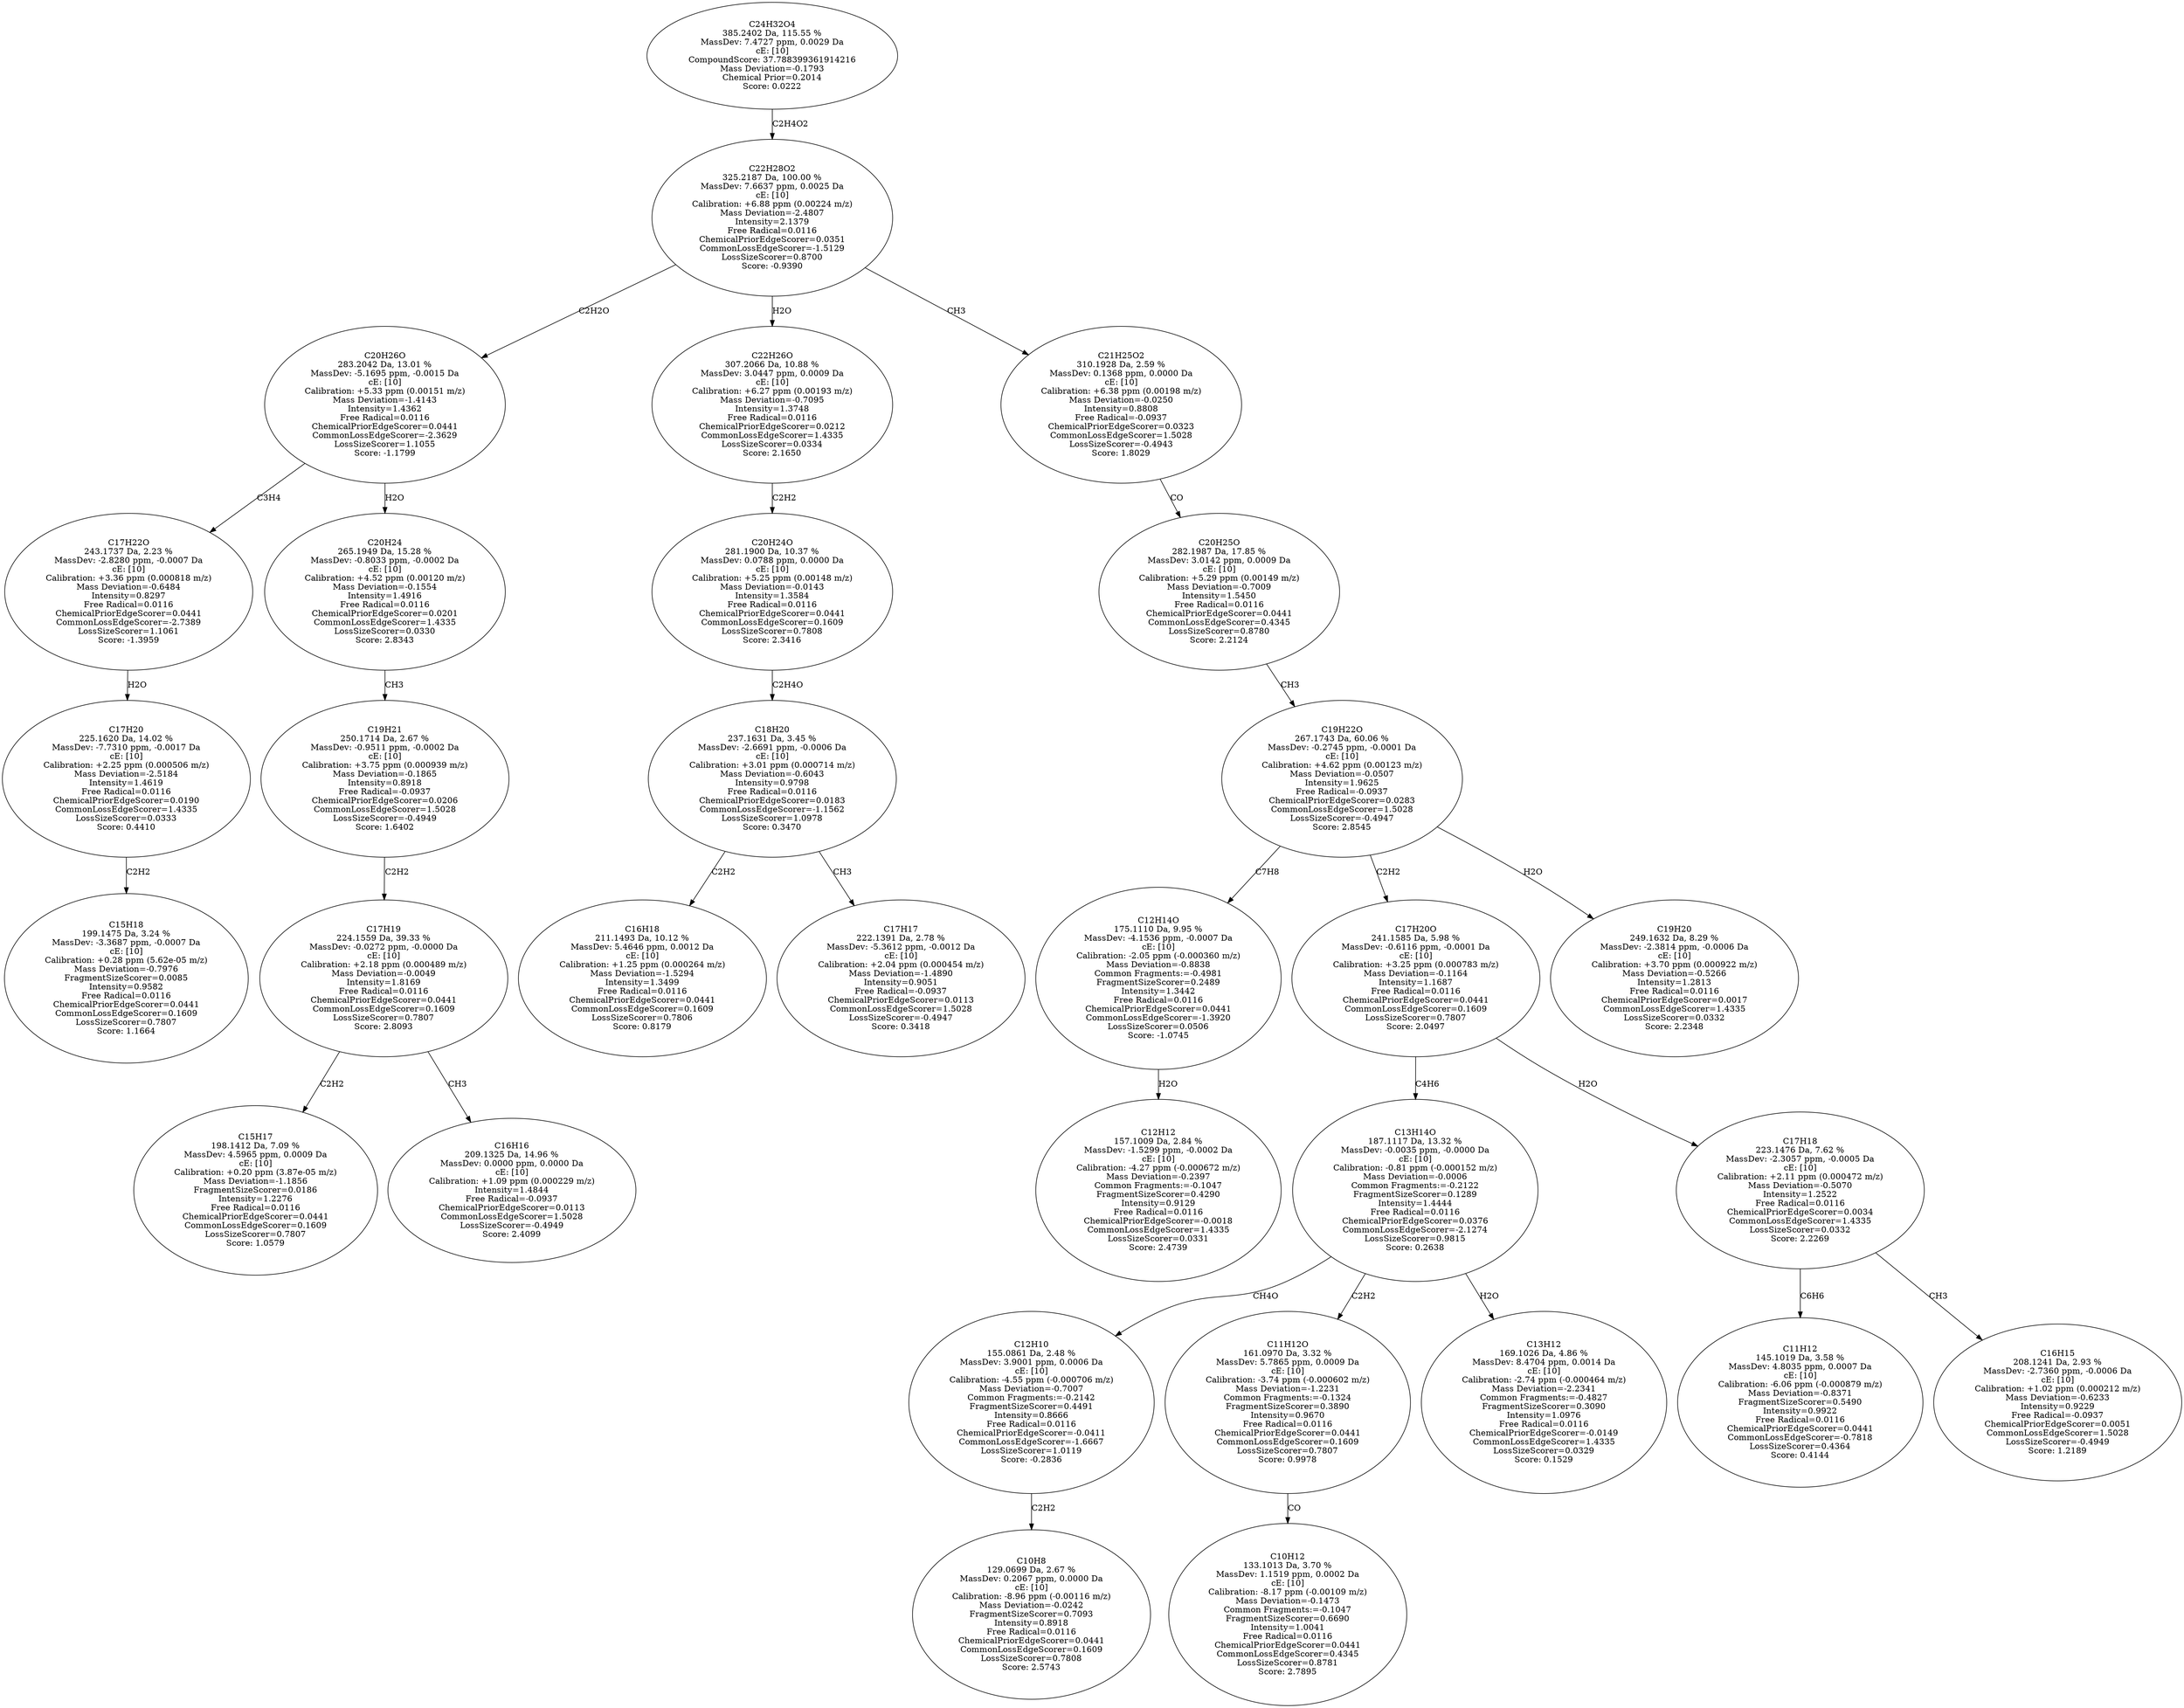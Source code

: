 strict digraph {
v1 [label="C15H18\n199.1475 Da, 3.24 %\nMassDev: -3.3687 ppm, -0.0007 Da\ncE: [10]\nCalibration: +0.28 ppm (5.62e-05 m/z)\nMass Deviation=-0.7976\nFragmentSizeScorer=0.0085\nIntensity=0.9582\nFree Radical=0.0116\nChemicalPriorEdgeScorer=0.0441\nCommonLossEdgeScorer=0.1609\nLossSizeScorer=0.7807\nScore: 1.1664"];
v2 [label="C17H20\n225.1620 Da, 14.02 %\nMassDev: -7.7310 ppm, -0.0017 Da\ncE: [10]\nCalibration: +2.25 ppm (0.000506 m/z)\nMass Deviation=-2.5184\nIntensity=1.4619\nFree Radical=0.0116\nChemicalPriorEdgeScorer=0.0190\nCommonLossEdgeScorer=1.4335\nLossSizeScorer=0.0333\nScore: 0.4410"];
v3 [label="C17H22O\n243.1737 Da, 2.23 %\nMassDev: -2.8280 ppm, -0.0007 Da\ncE: [10]\nCalibration: +3.36 ppm (0.000818 m/z)\nMass Deviation=-0.6484\nIntensity=0.8297\nFree Radical=0.0116\nChemicalPriorEdgeScorer=0.0441\nCommonLossEdgeScorer=-2.7389\nLossSizeScorer=1.1061\nScore: -1.3959"];
v4 [label="C15H17\n198.1412 Da, 7.09 %\nMassDev: 4.5965 ppm, 0.0009 Da\ncE: [10]\nCalibration: +0.20 ppm (3.87e-05 m/z)\nMass Deviation=-1.1856\nFragmentSizeScorer=0.0186\nIntensity=1.2276\nFree Radical=0.0116\nChemicalPriorEdgeScorer=0.0441\nCommonLossEdgeScorer=0.1609\nLossSizeScorer=0.7807\nScore: 1.0579"];
v5 [label="C16H16\n209.1325 Da, 14.96 %\nMassDev: 0.0000 ppm, 0.0000 Da\ncE: [10]\nCalibration: +1.09 ppm (0.000229 m/z)\nIntensity=1.4844\nFree Radical=-0.0937\nChemicalPriorEdgeScorer=0.0113\nCommonLossEdgeScorer=1.5028\nLossSizeScorer=-0.4949\nScore: 2.4099"];
v6 [label="C17H19\n224.1559 Da, 39.33 %\nMassDev: -0.0272 ppm, -0.0000 Da\ncE: [10]\nCalibration: +2.18 ppm (0.000489 m/z)\nMass Deviation=-0.0049\nIntensity=1.8169\nFree Radical=0.0116\nChemicalPriorEdgeScorer=0.0441\nCommonLossEdgeScorer=0.1609\nLossSizeScorer=0.7807\nScore: 2.8093"];
v7 [label="C19H21\n250.1714 Da, 2.67 %\nMassDev: -0.9511 ppm, -0.0002 Da\ncE: [10]\nCalibration: +3.75 ppm (0.000939 m/z)\nMass Deviation=-0.1865\nIntensity=0.8918\nFree Radical=-0.0937\nChemicalPriorEdgeScorer=0.0206\nCommonLossEdgeScorer=1.5028\nLossSizeScorer=-0.4949\nScore: 1.6402"];
v8 [label="C20H24\n265.1949 Da, 15.28 %\nMassDev: -0.8033 ppm, -0.0002 Da\ncE: [10]\nCalibration: +4.52 ppm (0.00120 m/z)\nMass Deviation=-0.1554\nIntensity=1.4916\nFree Radical=0.0116\nChemicalPriorEdgeScorer=0.0201\nCommonLossEdgeScorer=1.4335\nLossSizeScorer=0.0330\nScore: 2.8343"];
v9 [label="C20H26O\n283.2042 Da, 13.01 %\nMassDev: -5.1695 ppm, -0.0015 Da\ncE: [10]\nCalibration: +5.33 ppm (0.00151 m/z)\nMass Deviation=-1.4143\nIntensity=1.4362\nFree Radical=0.0116\nChemicalPriorEdgeScorer=0.0441\nCommonLossEdgeScorer=-2.3629\nLossSizeScorer=1.1055\nScore: -1.1799"];
v10 [label="C16H18\n211.1493 Da, 10.12 %\nMassDev: 5.4646 ppm, 0.0012 Da\ncE: [10]\nCalibration: +1.25 ppm (0.000264 m/z)\nMass Deviation=-1.5294\nIntensity=1.3499\nFree Radical=0.0116\nChemicalPriorEdgeScorer=0.0441\nCommonLossEdgeScorer=0.1609\nLossSizeScorer=0.7806\nScore: 0.8179"];
v11 [label="C17H17\n222.1391 Da, 2.78 %\nMassDev: -5.3612 ppm, -0.0012 Da\ncE: [10]\nCalibration: +2.04 ppm (0.000454 m/z)\nMass Deviation=-1.4890\nIntensity=0.9051\nFree Radical=-0.0937\nChemicalPriorEdgeScorer=0.0113\nCommonLossEdgeScorer=1.5028\nLossSizeScorer=-0.4947\nScore: 0.3418"];
v12 [label="C18H20\n237.1631 Da, 3.45 %\nMassDev: -2.6691 ppm, -0.0006 Da\ncE: [10]\nCalibration: +3.01 ppm (0.000714 m/z)\nMass Deviation=-0.6043\nIntensity=0.9798\nFree Radical=0.0116\nChemicalPriorEdgeScorer=0.0183\nCommonLossEdgeScorer=-1.1562\nLossSizeScorer=1.0978\nScore: 0.3470"];
v13 [label="C20H24O\n281.1900 Da, 10.37 %\nMassDev: 0.0788 ppm, 0.0000 Da\ncE: [10]\nCalibration: +5.25 ppm (0.00148 m/z)\nMass Deviation=-0.0143\nIntensity=1.3584\nFree Radical=0.0116\nChemicalPriorEdgeScorer=0.0441\nCommonLossEdgeScorer=0.1609\nLossSizeScorer=0.7808\nScore: 2.3416"];
v14 [label="C22H26O\n307.2066 Da, 10.88 %\nMassDev: 3.0447 ppm, 0.0009 Da\ncE: [10]\nCalibration: +6.27 ppm (0.00193 m/z)\nMass Deviation=-0.7095\nIntensity=1.3748\nFree Radical=0.0116\nChemicalPriorEdgeScorer=0.0212\nCommonLossEdgeScorer=1.4335\nLossSizeScorer=0.0334\nScore: 2.1650"];
v15 [label="C12H12\n157.1009 Da, 2.84 %\nMassDev: -1.5299 ppm, -0.0002 Da\ncE: [10]\nCalibration: -4.27 ppm (-0.000672 m/z)\nMass Deviation=-0.2397\nCommon Fragments:=-0.1047\nFragmentSizeScorer=0.4290\nIntensity=0.9129\nFree Radical=0.0116\nChemicalPriorEdgeScorer=-0.0018\nCommonLossEdgeScorer=1.4335\nLossSizeScorer=0.0331\nScore: 2.4739"];
v16 [label="C12H14O\n175.1110 Da, 9.95 %\nMassDev: -4.1536 ppm, -0.0007 Da\ncE: [10]\nCalibration: -2.05 ppm (-0.000360 m/z)\nMass Deviation=-0.8838\nCommon Fragments:=-0.4981\nFragmentSizeScorer=0.2489\nIntensity=1.3442\nFree Radical=0.0116\nChemicalPriorEdgeScorer=0.0441\nCommonLossEdgeScorer=-1.3920\nLossSizeScorer=0.0506\nScore: -1.0745"];
v17 [label="C10H8\n129.0699 Da, 2.67 %\nMassDev: 0.2067 ppm, 0.0000 Da\ncE: [10]\nCalibration: -8.96 ppm (-0.00116 m/z)\nMass Deviation=-0.0242\nFragmentSizeScorer=0.7093\nIntensity=0.8918\nFree Radical=0.0116\nChemicalPriorEdgeScorer=0.0441\nCommonLossEdgeScorer=0.1609\nLossSizeScorer=0.7808\nScore: 2.5743"];
v18 [label="C12H10\n155.0861 Da, 2.48 %\nMassDev: 3.9001 ppm, 0.0006 Da\ncE: [10]\nCalibration: -4.55 ppm (-0.000706 m/z)\nMass Deviation=-0.7007\nCommon Fragments:=-0.2142\nFragmentSizeScorer=0.4491\nIntensity=0.8666\nFree Radical=0.0116\nChemicalPriorEdgeScorer=-0.0411\nCommonLossEdgeScorer=-1.6667\nLossSizeScorer=1.0119\nScore: -0.2836"];
v19 [label="C10H12\n133.1013 Da, 3.70 %\nMassDev: 1.1519 ppm, 0.0002 Da\ncE: [10]\nCalibration: -8.17 ppm (-0.00109 m/z)\nMass Deviation=-0.1473\nCommon Fragments:=-0.1047\nFragmentSizeScorer=0.6690\nIntensity=1.0041\nFree Radical=0.0116\nChemicalPriorEdgeScorer=0.0441\nCommonLossEdgeScorer=0.4345\nLossSizeScorer=0.8781\nScore: 2.7895"];
v20 [label="C11H12O\n161.0970 Da, 3.32 %\nMassDev: 5.7865 ppm, 0.0009 Da\ncE: [10]\nCalibration: -3.74 ppm (-0.000602 m/z)\nMass Deviation=-1.2231\nCommon Fragments:=-0.1324\nFragmentSizeScorer=0.3890\nIntensity=0.9670\nFree Radical=0.0116\nChemicalPriorEdgeScorer=0.0441\nCommonLossEdgeScorer=0.1609\nLossSizeScorer=0.7807\nScore: 0.9978"];
v21 [label="C13H12\n169.1026 Da, 4.86 %\nMassDev: 8.4704 ppm, 0.0014 Da\ncE: [10]\nCalibration: -2.74 ppm (-0.000464 m/z)\nMass Deviation=-2.2341\nCommon Fragments:=-0.4827\nFragmentSizeScorer=0.3090\nIntensity=1.0976\nFree Radical=0.0116\nChemicalPriorEdgeScorer=-0.0149\nCommonLossEdgeScorer=1.4335\nLossSizeScorer=0.0329\nScore: 0.1529"];
v22 [label="C13H14O\n187.1117 Da, 13.32 %\nMassDev: -0.0035 ppm, -0.0000 Da\ncE: [10]\nCalibration: -0.81 ppm (-0.000152 m/z)\nMass Deviation=-0.0006\nCommon Fragments:=-0.2122\nFragmentSizeScorer=0.1289\nIntensity=1.4444\nFree Radical=0.0116\nChemicalPriorEdgeScorer=0.0376\nCommonLossEdgeScorer=-2.1274\nLossSizeScorer=0.9815\nScore: 0.2638"];
v23 [label="C11H12\n145.1019 Da, 3.58 %\nMassDev: 4.8035 ppm, 0.0007 Da\ncE: [10]\nCalibration: -6.06 ppm (-0.000879 m/z)\nMass Deviation=-0.8371\nFragmentSizeScorer=0.5490\nIntensity=0.9922\nFree Radical=0.0116\nChemicalPriorEdgeScorer=0.0441\nCommonLossEdgeScorer=-0.7818\nLossSizeScorer=0.4364\nScore: 0.4144"];
v24 [label="C16H15\n208.1241 Da, 2.93 %\nMassDev: -2.7360 ppm, -0.0006 Da\ncE: [10]\nCalibration: +1.02 ppm (0.000212 m/z)\nMass Deviation=-0.6233\nIntensity=0.9229\nFree Radical=-0.0937\nChemicalPriorEdgeScorer=0.0051\nCommonLossEdgeScorer=1.5028\nLossSizeScorer=-0.4949\nScore: 1.2189"];
v25 [label="C17H18\n223.1476 Da, 7.62 %\nMassDev: -2.3057 ppm, -0.0005 Da\ncE: [10]\nCalibration: +2.11 ppm (0.000472 m/z)\nMass Deviation=-0.5070\nIntensity=1.2522\nFree Radical=0.0116\nChemicalPriorEdgeScorer=0.0034\nCommonLossEdgeScorer=1.4335\nLossSizeScorer=0.0332\nScore: 2.2269"];
v26 [label="C17H20O\n241.1585 Da, 5.98 %\nMassDev: -0.6116 ppm, -0.0001 Da\ncE: [10]\nCalibration: +3.25 ppm (0.000783 m/z)\nMass Deviation=-0.1164\nIntensity=1.1687\nFree Radical=0.0116\nChemicalPriorEdgeScorer=0.0441\nCommonLossEdgeScorer=0.1609\nLossSizeScorer=0.7807\nScore: 2.0497"];
v27 [label="C19H20\n249.1632 Da, 8.29 %\nMassDev: -2.3814 ppm, -0.0006 Da\ncE: [10]\nCalibration: +3.70 ppm (0.000922 m/z)\nMass Deviation=-0.5266\nIntensity=1.2813\nFree Radical=0.0116\nChemicalPriorEdgeScorer=0.0017\nCommonLossEdgeScorer=1.4335\nLossSizeScorer=0.0332\nScore: 2.2348"];
v28 [label="C19H22O\n267.1743 Da, 60.06 %\nMassDev: -0.2745 ppm, -0.0001 Da\ncE: [10]\nCalibration: +4.62 ppm (0.00123 m/z)\nMass Deviation=-0.0507\nIntensity=1.9625\nFree Radical=-0.0937\nChemicalPriorEdgeScorer=0.0283\nCommonLossEdgeScorer=1.5028\nLossSizeScorer=-0.4947\nScore: 2.8545"];
v29 [label="C20H25O\n282.1987 Da, 17.85 %\nMassDev: 3.0142 ppm, 0.0009 Da\ncE: [10]\nCalibration: +5.29 ppm (0.00149 m/z)\nMass Deviation=-0.7009\nIntensity=1.5450\nFree Radical=0.0116\nChemicalPriorEdgeScorer=0.0441\nCommonLossEdgeScorer=0.4345\nLossSizeScorer=0.8780\nScore: 2.2124"];
v30 [label="C21H25O2\n310.1928 Da, 2.59 %\nMassDev: 0.1368 ppm, 0.0000 Da\ncE: [10]\nCalibration: +6.38 ppm (0.00198 m/z)\nMass Deviation=-0.0250\nIntensity=0.8808\nFree Radical=-0.0937\nChemicalPriorEdgeScorer=0.0323\nCommonLossEdgeScorer=1.5028\nLossSizeScorer=-0.4943\nScore: 1.8029"];
v31 [label="C22H28O2\n325.2187 Da, 100.00 %\nMassDev: 7.6637 ppm, 0.0025 Da\ncE: [10]\nCalibration: +6.88 ppm (0.00224 m/z)\nMass Deviation=-2.4807\nIntensity=2.1379\nFree Radical=0.0116\nChemicalPriorEdgeScorer=0.0351\nCommonLossEdgeScorer=-1.5129\nLossSizeScorer=0.8700\nScore: -0.9390"];
v32 [label="C24H32O4\n385.2402 Da, 115.55 %\nMassDev: 7.4727 ppm, 0.0029 Da\ncE: [10]\nCompoundScore: 37.788399361914216\nMass Deviation=-0.1793\nChemical Prior=0.2014\nScore: 0.0222"];
v2 -> v1 [label="C2H2"];
v3 -> v2 [label="H2O"];
v9 -> v3 [label="C3H4"];
v6 -> v4 [label="C2H2"];
v6 -> v5 [label="CH3"];
v7 -> v6 [label="C2H2"];
v8 -> v7 [label="CH3"];
v9 -> v8 [label="H2O"];
v31 -> v9 [label="C2H2O"];
v12 -> v10 [label="C2H2"];
v12 -> v11 [label="CH3"];
v13 -> v12 [label="C2H4O"];
v14 -> v13 [label="C2H2"];
v31 -> v14 [label="H2O"];
v16 -> v15 [label="H2O"];
v28 -> v16 [label="C7H8"];
v18 -> v17 [label="C2H2"];
v22 -> v18 [label="CH4O"];
v20 -> v19 [label="CO"];
v22 -> v20 [label="C2H2"];
v22 -> v21 [label="H2O"];
v26 -> v22 [label="C4H6"];
v25 -> v23 [label="C6H6"];
v25 -> v24 [label="CH3"];
v26 -> v25 [label="H2O"];
v28 -> v26 [label="C2H2"];
v28 -> v27 [label="H2O"];
v29 -> v28 [label="CH3"];
v30 -> v29 [label="CO"];
v31 -> v30 [label="CH3"];
v32 -> v31 [label="C2H4O2"];
}